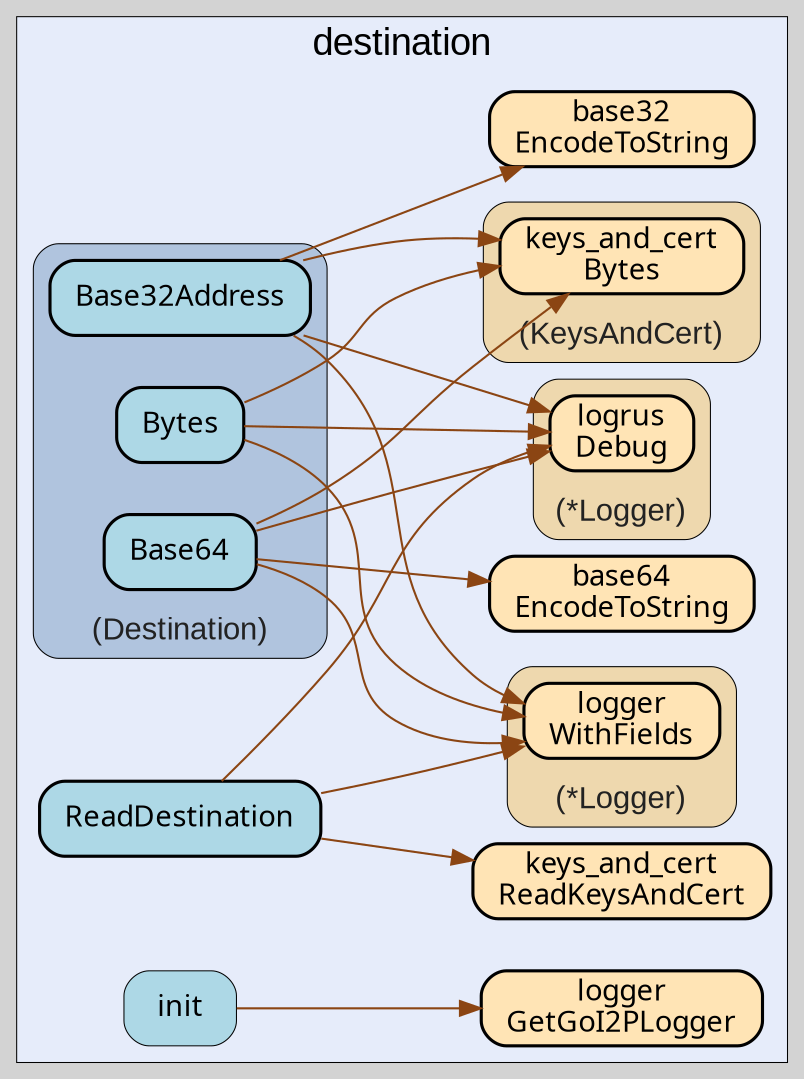 digraph gocallvis {
    label="";
    labeljust="l";
    fontname="Arial";
    fontsize="14";
    rankdir="LR";
    bgcolor="lightgray";
    style="solid";
    penwidth="0.5";
    pad="0.0";
    nodesep="0.35";

    node [shape="box" style="filled,rounded" fillcolor="honeydew" fontname="Verdana" penwidth="1.0" margin="0.16,0.0"];
    edge [minlen="2"]

    subgraph "cluster_focus" {
        labelloc="t";
labeljust="c";
fontsize="18";
bgcolor="#e6ecfa";
label="destination";
        
        "github.com/go-i2p/common/destination.init" [ penwidth="0.5" tooltip="github.com/go-i2p/common/destination.init | defined in .:0\nat utils.go:9: calling [github.com/go-i2p/logger.GetGoI2PLogger]" fillcolor="lightblue" label="init" ]
        "github.com/go-i2p/logger.GetGoI2PLogger" [ penwidth="1.5" tooltip="github.com/go-i2p/logger.GetGoI2PLogger | defined in log.go:120" fillcolor="moccasin" label="logger\nGetGoI2PLogger" ]
        "github.com/go-i2p/common/base32.EncodeToString" [ fillcolor="moccasin" label="base32\nEncodeToString" penwidth="1.5" tooltip="github.com/go-i2p/common/base32.EncodeToString | defined in utils.go:5" ]
        "github.com/go-i2p/common/destination.ReadDestination" [ fillcolor="lightblue" label="ReadDestination" penwidth="1.5" tooltip="github.com/go-i2p/common/destination.ReadDestination | defined in destination_struct.go:37\nat destination_struct.go:42: calling [github.com/go-i2p/common/keys_and_cert.ReadKeysAndCert]\nat destination_struct.go:38: calling [(*github.com/go-i2p/logger.Logger).WithFields]\nat destination_struct.go:47: calling [(*github.com/go-i2p/logger.Logger).WithFields]\nat destination_struct.go:40: calling [(*github.com/sirupsen/logrus.Logger).Debug]\nat destination_struct.go:49: calling [(*github.com/sirupsen/logrus.Logger).Debug]" ]
        "github.com/go-i2p/common/keys_and_cert.ReadKeysAndCert" [ tooltip="github.com/go-i2p/common/keys_and_cert.ReadKeysAndCert | defined in keys_and_cert_struct.go:201" fillcolor="moccasin" label="keys_and_cert\nReadKeysAndCert" penwidth="1.5" ]
        "github.com/go-i2p/common/base64.EncodeToString" [ label="base64\nEncodeToString" penwidth="1.5" tooltip="github.com/go-i2p/common/base64.EncodeToString | defined in utils.go:12" fillcolor="moccasin" ]
        
        subgraph "cluster_*github.com/go-i2p/logger.Logger" {
        fontsize="15";
fontcolor="#222222";
labelloc="b";
style="rounded,filled";
fillcolor="wheat2";
label="(*Logger)";
tooltip="type: *github.com/go-i2p/logger.Logger";
penwidth="0.5";
        
        "(*github.com/go-i2p/logger.Logger).WithFields" [ fillcolor="moccasin" label="logger\nWithFields" penwidth="1.5" tooltip="(*github.com/go-i2p/logger.Logger).WithFields | defined in log.go:60" ]
        
    }

        subgraph "cluster_*github.com/sirupsen/logrus.Logger" {
        fillcolor="wheat2";
label="(*Logger)";
tooltip="type: *github.com/sirupsen/logrus.Logger";
penwidth="0.5";
fontsize="15";
fontcolor="#222222";
labelloc="b";
style="rounded,filled";
        
        "(*github.com/sirupsen/logrus.Logger).Debug" [ fillcolor="moccasin" label="logrus\nDebug" penwidth="1.5" tooltip="(*github.com/sirupsen/logrus.Logger).Debug | defined in logger.go:221" ]
        
    }

        subgraph "cluster_github.com/go-i2p/common/destination.Destination" {
        fontsize="15";
labelloc="b";
label="(Destination)";
tooltip="type: github.com/go-i2p/common/destination.Destination";
penwidth="0.5";
fontcolor="#222222";
style="rounded,filled";
fillcolor="lightsteelblue";
        
        "(github.com/go-i2p/common/destination.Destination).Bytes" [ fillcolor="lightblue" label="Bytes" penwidth="1.5" tooltip="(github.com/go-i2p/common/destination.Destination).Bytes | defined in destination_struct.go:56\nat destination_struct.go:61: calling [(*github.com/go-i2p/logger.Logger).WithFields]\nat destination_struct.go:57: calling [(*github.com/sirupsen/logrus.Logger).Debug]\nat destination_struct.go:63: calling [(*github.com/sirupsen/logrus.Logger).Debug]\nat destination_struct.go:59: calling [(github.com/go-i2p/common/keys_and_cert.KeysAndCert).Bytes]" ]
        "(github.com/go-i2p/common/destination.Destination).Base32Address" [ tooltip="(github.com/go-i2p/common/destination.Destination).Base32Address | defined in destination_struct.go:69\nat destination_struct.go:77: calling [(*github.com/go-i2p/logger.Logger).WithFields]\nat destination_struct.go:70: calling [(*github.com/sirupsen/logrus.Logger).Debug]\nat destination_struct.go:79: calling [(*github.com/sirupsen/logrus.Logger).Debug]\nat destination_struct.go:74: calling [github.com/go-i2p/common/base32.EncodeToString]\nat destination_struct.go:72: calling [(github.com/go-i2p/common/keys_and_cert.KeysAndCert).Bytes]" fillcolor="lightblue" label="Base32Address" penwidth="1.5" ]
        "(github.com/go-i2p/common/destination.Destination).Base64" [ tooltip="(github.com/go-i2p/common/destination.Destination).Base64 | defined in destination_struct.go:85\nat destination_struct.go:88: calling [(github.com/go-i2p/common/keys_and_cert.KeysAndCert).Bytes]\nat destination_struct.go:86: calling [(*github.com/sirupsen/logrus.Logger).Debug]\nat destination_struct.go:93: calling [(*github.com/sirupsen/logrus.Logger).Debug]\nat destination_struct.go:89: calling [github.com/go-i2p/common/base64.EncodeToString]\nat destination_struct.go:91: calling [(*github.com/go-i2p/logger.Logger).WithFields]" fillcolor="lightblue" label="Base64" penwidth="1.5" ]
        
    }

        subgraph "cluster_github.com/go-i2p/common/keys_and_cert.KeysAndCert" {
        label="(KeysAndCert)";
tooltip="type: github.com/go-i2p/common/keys_and_cert.KeysAndCert";
penwidth="0.5";
fontsize="15";
fontcolor="#222222";
labelloc="b";
style="rounded,filled";
fillcolor="wheat2";
        
        "(github.com/go-i2p/common/keys_and_cert.KeysAndCert).Bytes" [ fillcolor="moccasin" label="keys_and_cert\nBytes" penwidth="1.5" tooltip="(github.com/go-i2p/common/keys_and_cert.KeysAndCert).Bytes | defined in keys_and_cert_struct.go:146" ]
        
    }

    }

    "github.com/go-i2p/common/destination.ReadDestination" -> "github.com/go-i2p/common/keys_and_cert.ReadKeysAndCert" [ color="saddlebrown" tooltip="at destination_struct.go:42: calling [github.com/go-i2p/common/keys_and_cert.ReadKeysAndCert]" ]
    "(github.com/go-i2p/common/destination.Destination).Base64" -> "(github.com/go-i2p/common/keys_and_cert.KeysAndCert).Bytes" [ color="saddlebrown" tooltip="at destination_struct.go:88: calling [(github.com/go-i2p/common/keys_and_cert.KeysAndCert).Bytes]" ]
    "(github.com/go-i2p/common/destination.Destination).Bytes" -> "(*github.com/go-i2p/logger.Logger).WithFields" [ color="saddlebrown" tooltip="at destination_struct.go:61: calling [(*github.com/go-i2p/logger.Logger).WithFields]" ]
    "(github.com/go-i2p/common/destination.Destination).Base32Address" -> "(*github.com/go-i2p/logger.Logger).WithFields" [ color="saddlebrown" tooltip="at destination_struct.go:77: calling [(*github.com/go-i2p/logger.Logger).WithFields]" ]
    "(github.com/go-i2p/common/destination.Destination).Base64" -> "(*github.com/sirupsen/logrus.Logger).Debug" [ tooltip="at destination_struct.go:86: calling [(*github.com/sirupsen/logrus.Logger).Debug]\nat destination_struct.go:93: calling [(*github.com/sirupsen/logrus.Logger).Debug]" color="saddlebrown" ]
    "(github.com/go-i2p/common/destination.Destination).Bytes" -> "(*github.com/sirupsen/logrus.Logger).Debug" [ color="saddlebrown" tooltip="at destination_struct.go:57: calling [(*github.com/sirupsen/logrus.Logger).Debug]\nat destination_struct.go:63: calling [(*github.com/sirupsen/logrus.Logger).Debug]" ]
    "github.com/go-i2p/common/destination.ReadDestination" -> "(*github.com/go-i2p/logger.Logger).WithFields" [ color="saddlebrown" tooltip="at destination_struct.go:38: calling [(*github.com/go-i2p/logger.Logger).WithFields]\nat destination_struct.go:47: calling [(*github.com/go-i2p/logger.Logger).WithFields]" ]
    "(github.com/go-i2p/common/destination.Destination).Base64" -> "github.com/go-i2p/common/base64.EncodeToString" [ color="saddlebrown" tooltip="at destination_struct.go:89: calling [github.com/go-i2p/common/base64.EncodeToString]" ]
    "(github.com/go-i2p/common/destination.Destination).Base32Address" -> "(*github.com/sirupsen/logrus.Logger).Debug" [ color="saddlebrown" tooltip="at destination_struct.go:70: calling [(*github.com/sirupsen/logrus.Logger).Debug]\nat destination_struct.go:79: calling [(*github.com/sirupsen/logrus.Logger).Debug]" ]
    "(github.com/go-i2p/common/destination.Destination).Base32Address" -> "github.com/go-i2p/common/base32.EncodeToString" [ color="saddlebrown" tooltip="at destination_struct.go:74: calling [github.com/go-i2p/common/base32.EncodeToString]" ]
    "(github.com/go-i2p/common/destination.Destination).Base64" -> "(*github.com/go-i2p/logger.Logger).WithFields" [ color="saddlebrown" tooltip="at destination_struct.go:91: calling [(*github.com/go-i2p/logger.Logger).WithFields]" ]
    "github.com/go-i2p/common/destination.init" -> "github.com/go-i2p/logger.GetGoI2PLogger" [ color="saddlebrown" tooltip="at utils.go:9: calling [github.com/go-i2p/logger.GetGoI2PLogger]" ]
    "(github.com/go-i2p/common/destination.Destination).Bytes" -> "(github.com/go-i2p/common/keys_and_cert.KeysAndCert).Bytes" [ color="saddlebrown" tooltip="at destination_struct.go:59: calling [(github.com/go-i2p/common/keys_and_cert.KeysAndCert).Bytes]" ]
    "(github.com/go-i2p/common/destination.Destination).Base32Address" -> "(github.com/go-i2p/common/keys_and_cert.KeysAndCert).Bytes" [ color="saddlebrown" tooltip="at destination_struct.go:72: calling [(github.com/go-i2p/common/keys_and_cert.KeysAndCert).Bytes]" ]
    "github.com/go-i2p/common/destination.ReadDestination" -> "(*github.com/sirupsen/logrus.Logger).Debug" [ color="saddlebrown" tooltip="at destination_struct.go:40: calling [(*github.com/sirupsen/logrus.Logger).Debug]\nat destination_struct.go:49: calling [(*github.com/sirupsen/logrus.Logger).Debug]" ]
}
